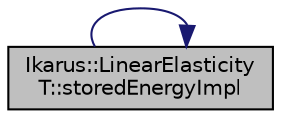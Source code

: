 digraph "Ikarus::LinearElasticityT::storedEnergyImpl"
{
 // LATEX_PDF_SIZE
  edge [fontname="Helvetica",fontsize="10",labelfontname="Helvetica",labelfontsize="10"];
  node [fontname="Helvetica",fontsize="10",shape=record];
  rankdir="RL";
  Node1 [label="Ikarus::LinearElasticity\lT::storedEnergyImpl",height=0.2,width=0.4,color="black", fillcolor="grey75", style="filled", fontcolor="black",tooltip="Calculates the stored energy in the material."];
  Node1 -> Node1 [dir="back",color="midnightblue",fontsize="10",style="solid",fontname="Helvetica"];
}
